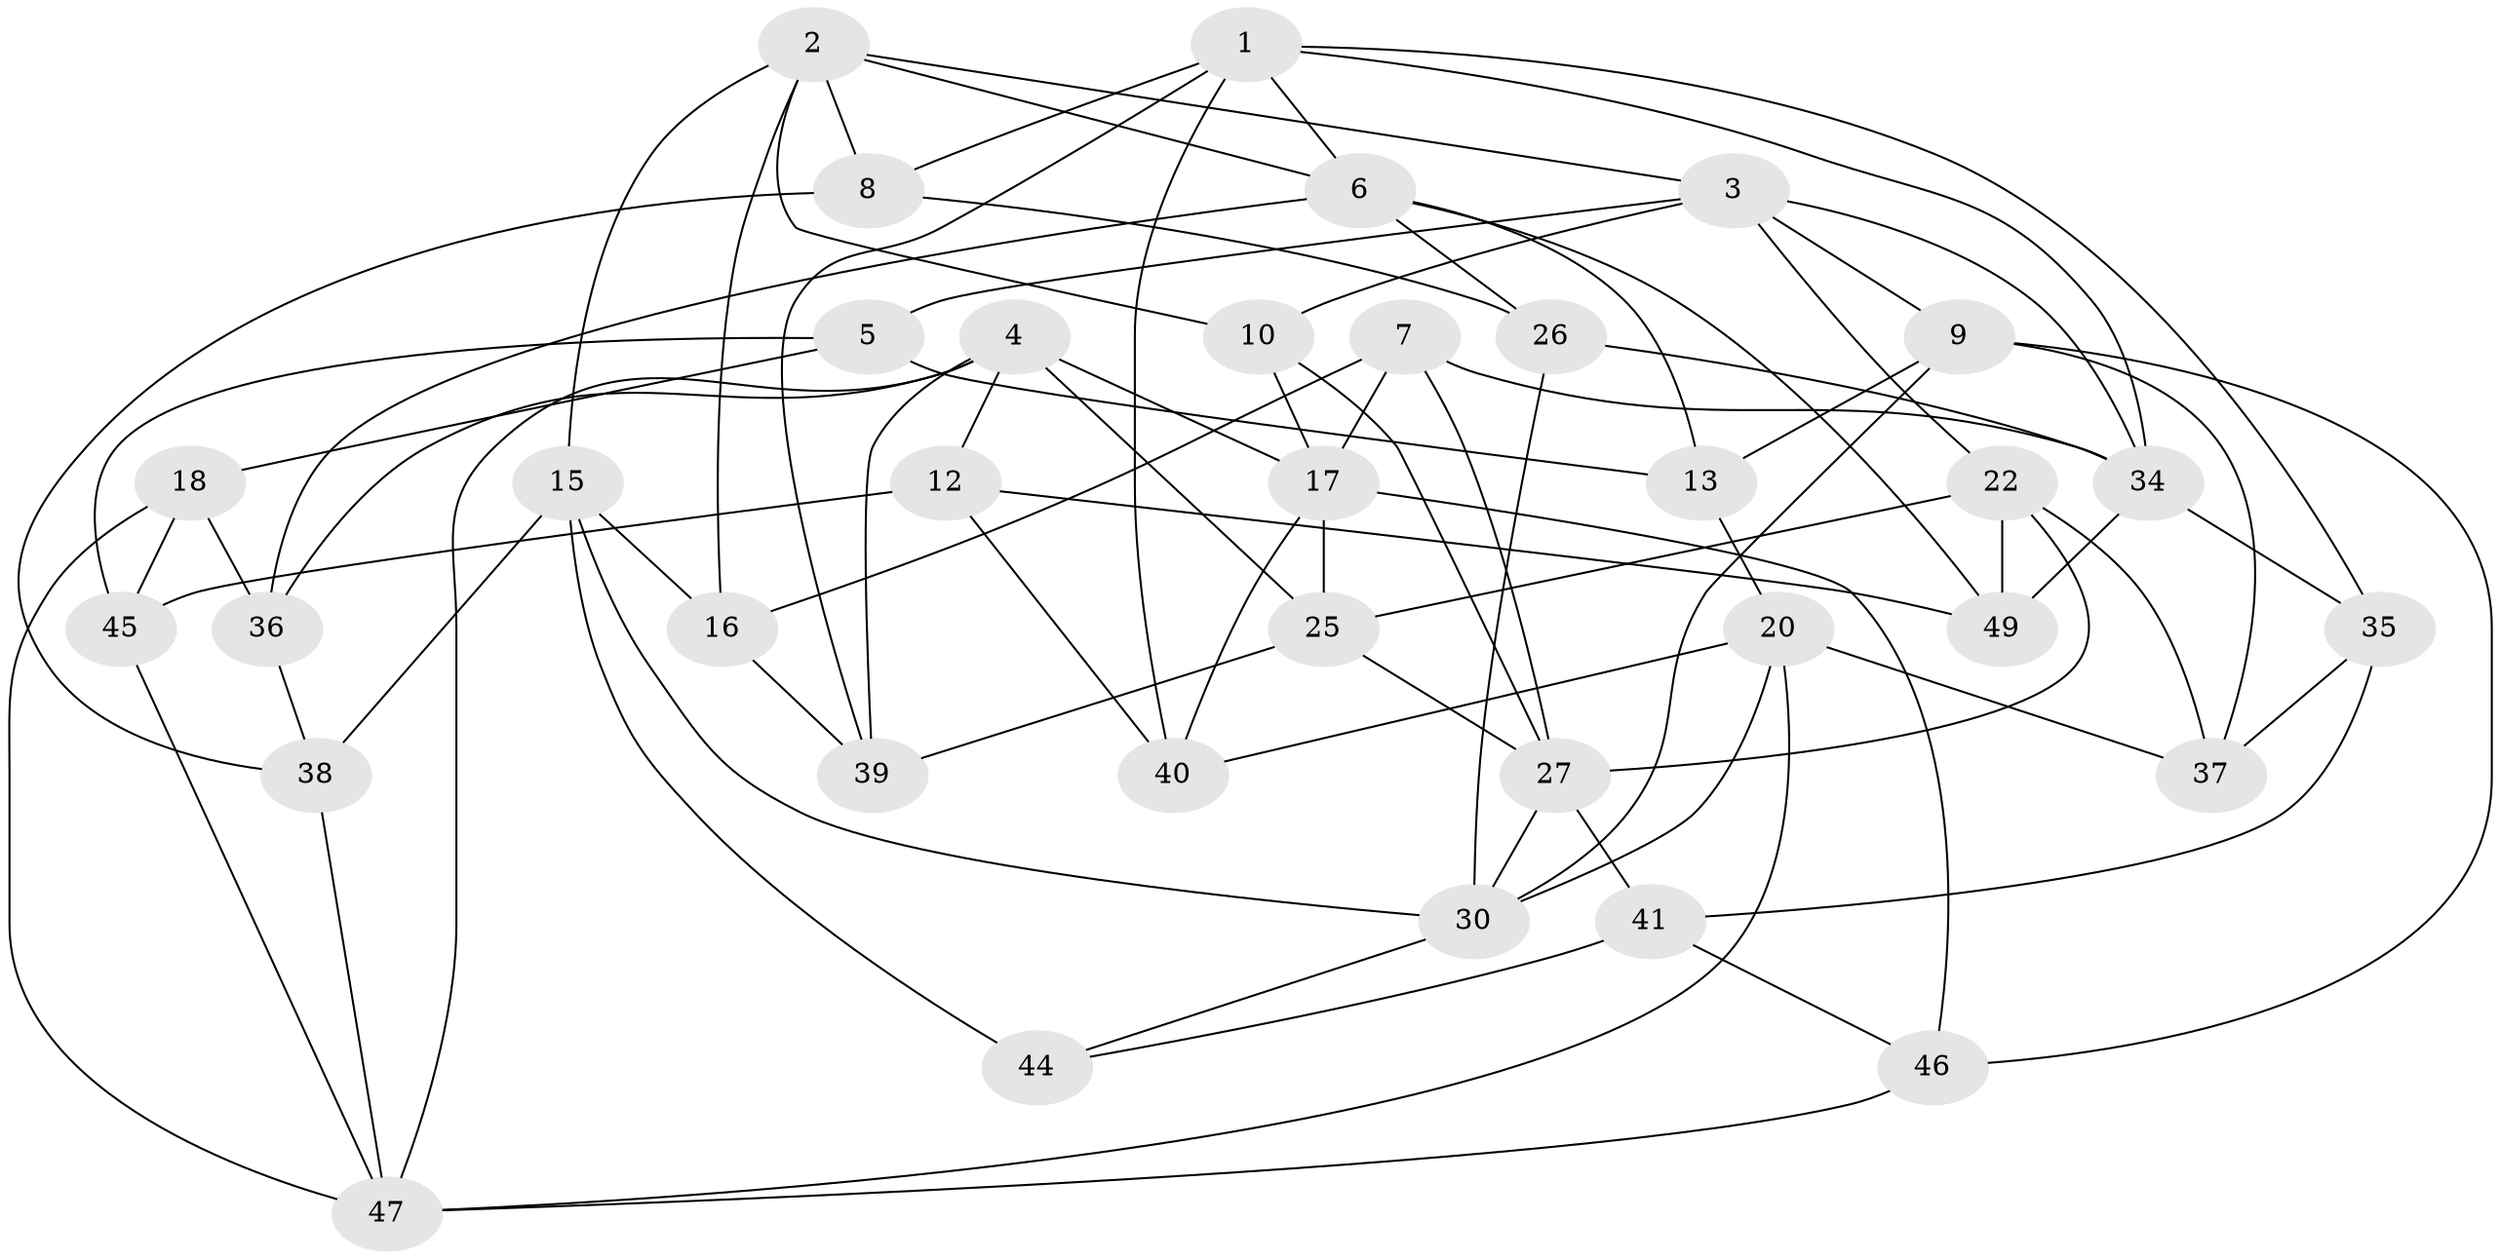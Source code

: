 // Generated by graph-tools (version 1.1) at 2025/52/02/27/25 19:52:30]
// undirected, 35 vertices, 82 edges
graph export_dot {
graph [start="1"]
  node [color=gray90,style=filled];
  1 [super="+14"];
  2 [super="+33"];
  3 [super="+11"];
  4 [super="+29"];
  5;
  6 [super="+19"];
  7;
  8;
  9 [super="+42"];
  10;
  12;
  13 [super="+23"];
  15 [super="+28"];
  16;
  17 [super="+21"];
  18;
  20 [super="+50"];
  22 [super="+24"];
  25 [super="+32"];
  26;
  27 [super="+31"];
  30 [super="+43"];
  34 [super="+51"];
  35;
  36;
  37;
  38;
  39;
  40;
  41;
  44;
  45;
  46;
  47 [super="+48"];
  49;
  1 -- 39;
  1 -- 40;
  1 -- 35;
  1 -- 8;
  1 -- 34;
  1 -- 6;
  2 -- 10;
  2 -- 16;
  2 -- 8;
  2 -- 15;
  2 -- 3;
  2 -- 6;
  3 -- 10;
  3 -- 5;
  3 -- 22;
  3 -- 9;
  3 -- 34;
  4 -- 39;
  4 -- 25;
  4 -- 12;
  4 -- 36;
  4 -- 47;
  4 -- 17;
  5 -- 18;
  5 -- 45;
  5 -- 13;
  6 -- 36;
  6 -- 49;
  6 -- 26;
  6 -- 13;
  7 -- 17;
  7 -- 16;
  7 -- 27;
  7 -- 34;
  8 -- 38;
  8 -- 26;
  9 -- 37;
  9 -- 13 [weight=2];
  9 -- 46;
  9 -- 30;
  10 -- 17;
  10 -- 27;
  12 -- 49;
  12 -- 45;
  12 -- 40;
  13 -- 20 [weight=2];
  15 -- 44 [weight=2];
  15 -- 16;
  15 -- 30;
  15 -- 38;
  16 -- 39;
  17 -- 25;
  17 -- 40;
  17 -- 46;
  18 -- 45;
  18 -- 36;
  18 -- 47;
  20 -- 37;
  20 -- 47;
  20 -- 40;
  20 -- 30;
  22 -- 49;
  22 -- 37;
  22 -- 27;
  22 -- 25 [weight=2];
  25 -- 27;
  25 -- 39;
  26 -- 30;
  26 -- 34;
  27 -- 41;
  27 -- 30;
  30 -- 44;
  34 -- 35;
  34 -- 49;
  35 -- 41;
  35 -- 37;
  36 -- 38;
  38 -- 47;
  41 -- 46;
  41 -- 44;
  45 -- 47;
  46 -- 47;
}
